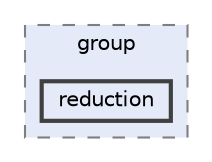 digraph "include/group/reduction"
{
 // LATEX_PDF_SIZE
  bgcolor="transparent";
  edge [fontname=Helvetica,fontsize=10,labelfontname=Helvetica,labelfontsize=10];
  node [fontname=Helvetica,fontsize=10,shape=box,height=0.2,width=0.4];
  compound=true
  subgraph clusterdir_a9a5b087e2fab9b66c5792b9867db3d8 {
    graph [ bgcolor="#e4eaf8", pencolor="grey50", label="group", fontname=Helvetica,fontsize=10 style="filled,dashed", URL="dir_a9a5b087e2fab9b66c5792b9867db3d8.html",tooltip=""]
  dir_f0213ee72e990821806ad0a83c5a0577 [label="reduction", fillcolor="#e4eaf8", color="grey25", style="filled,bold", URL="dir_f0213ee72e990821806ad0a83c5a0577.html",tooltip=""];
  }
}
